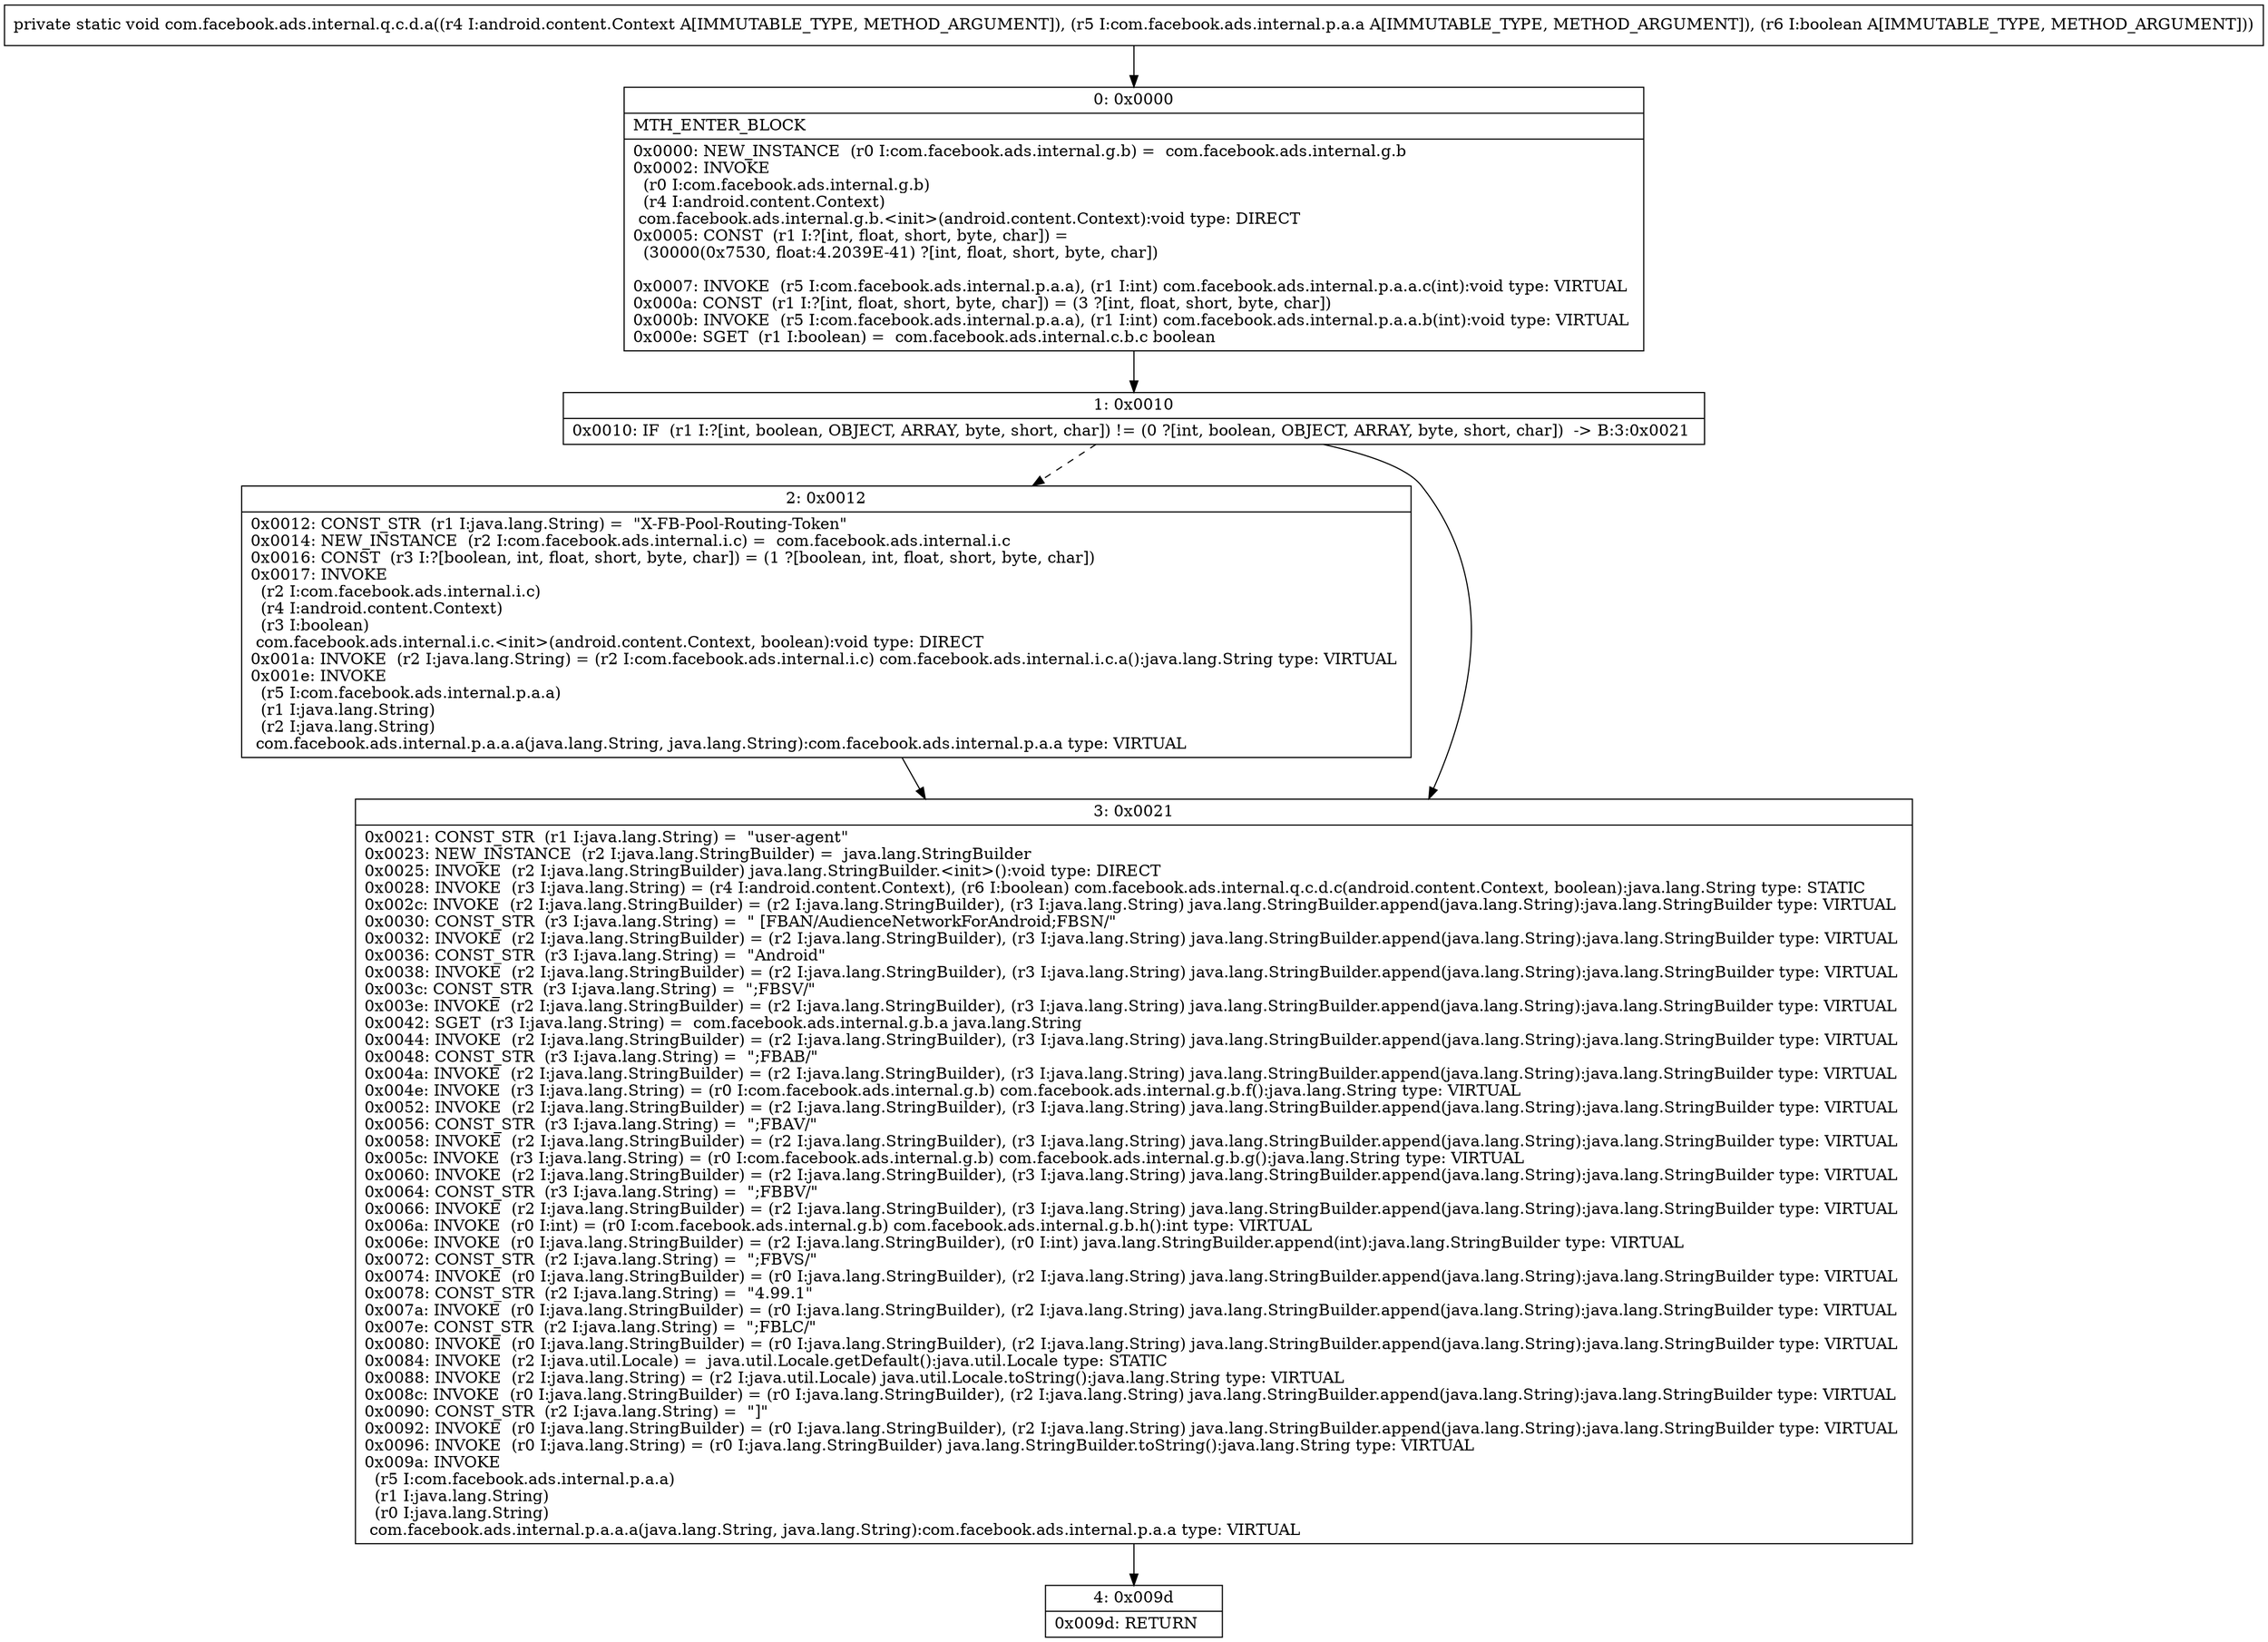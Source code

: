 digraph "CFG forcom.facebook.ads.internal.q.c.d.a(Landroid\/content\/Context;Lcom\/facebook\/ads\/internal\/p\/a\/a;Z)V" {
Node_0 [shape=record,label="{0\:\ 0x0000|MTH_ENTER_BLOCK\l|0x0000: NEW_INSTANCE  (r0 I:com.facebook.ads.internal.g.b) =  com.facebook.ads.internal.g.b \l0x0002: INVOKE  \l  (r0 I:com.facebook.ads.internal.g.b)\l  (r4 I:android.content.Context)\l com.facebook.ads.internal.g.b.\<init\>(android.content.Context):void type: DIRECT \l0x0005: CONST  (r1 I:?[int, float, short, byte, char]) = \l  (30000(0x7530, float:4.2039E\-41) ?[int, float, short, byte, char])\l \l0x0007: INVOKE  (r5 I:com.facebook.ads.internal.p.a.a), (r1 I:int) com.facebook.ads.internal.p.a.a.c(int):void type: VIRTUAL \l0x000a: CONST  (r1 I:?[int, float, short, byte, char]) = (3 ?[int, float, short, byte, char]) \l0x000b: INVOKE  (r5 I:com.facebook.ads.internal.p.a.a), (r1 I:int) com.facebook.ads.internal.p.a.a.b(int):void type: VIRTUAL \l0x000e: SGET  (r1 I:boolean) =  com.facebook.ads.internal.c.b.c boolean \l}"];
Node_1 [shape=record,label="{1\:\ 0x0010|0x0010: IF  (r1 I:?[int, boolean, OBJECT, ARRAY, byte, short, char]) != (0 ?[int, boolean, OBJECT, ARRAY, byte, short, char])  \-\> B:3:0x0021 \l}"];
Node_2 [shape=record,label="{2\:\ 0x0012|0x0012: CONST_STR  (r1 I:java.lang.String) =  \"X\-FB\-Pool\-Routing\-Token\" \l0x0014: NEW_INSTANCE  (r2 I:com.facebook.ads.internal.i.c) =  com.facebook.ads.internal.i.c \l0x0016: CONST  (r3 I:?[boolean, int, float, short, byte, char]) = (1 ?[boolean, int, float, short, byte, char]) \l0x0017: INVOKE  \l  (r2 I:com.facebook.ads.internal.i.c)\l  (r4 I:android.content.Context)\l  (r3 I:boolean)\l com.facebook.ads.internal.i.c.\<init\>(android.content.Context, boolean):void type: DIRECT \l0x001a: INVOKE  (r2 I:java.lang.String) = (r2 I:com.facebook.ads.internal.i.c) com.facebook.ads.internal.i.c.a():java.lang.String type: VIRTUAL \l0x001e: INVOKE  \l  (r5 I:com.facebook.ads.internal.p.a.a)\l  (r1 I:java.lang.String)\l  (r2 I:java.lang.String)\l com.facebook.ads.internal.p.a.a.a(java.lang.String, java.lang.String):com.facebook.ads.internal.p.a.a type: VIRTUAL \l}"];
Node_3 [shape=record,label="{3\:\ 0x0021|0x0021: CONST_STR  (r1 I:java.lang.String) =  \"user\-agent\" \l0x0023: NEW_INSTANCE  (r2 I:java.lang.StringBuilder) =  java.lang.StringBuilder \l0x0025: INVOKE  (r2 I:java.lang.StringBuilder) java.lang.StringBuilder.\<init\>():void type: DIRECT \l0x0028: INVOKE  (r3 I:java.lang.String) = (r4 I:android.content.Context), (r6 I:boolean) com.facebook.ads.internal.q.c.d.c(android.content.Context, boolean):java.lang.String type: STATIC \l0x002c: INVOKE  (r2 I:java.lang.StringBuilder) = (r2 I:java.lang.StringBuilder), (r3 I:java.lang.String) java.lang.StringBuilder.append(java.lang.String):java.lang.StringBuilder type: VIRTUAL \l0x0030: CONST_STR  (r3 I:java.lang.String) =  \" [FBAN\/AudienceNetworkForAndroid;FBSN\/\" \l0x0032: INVOKE  (r2 I:java.lang.StringBuilder) = (r2 I:java.lang.StringBuilder), (r3 I:java.lang.String) java.lang.StringBuilder.append(java.lang.String):java.lang.StringBuilder type: VIRTUAL \l0x0036: CONST_STR  (r3 I:java.lang.String) =  \"Android\" \l0x0038: INVOKE  (r2 I:java.lang.StringBuilder) = (r2 I:java.lang.StringBuilder), (r3 I:java.lang.String) java.lang.StringBuilder.append(java.lang.String):java.lang.StringBuilder type: VIRTUAL \l0x003c: CONST_STR  (r3 I:java.lang.String) =  \";FBSV\/\" \l0x003e: INVOKE  (r2 I:java.lang.StringBuilder) = (r2 I:java.lang.StringBuilder), (r3 I:java.lang.String) java.lang.StringBuilder.append(java.lang.String):java.lang.StringBuilder type: VIRTUAL \l0x0042: SGET  (r3 I:java.lang.String) =  com.facebook.ads.internal.g.b.a java.lang.String \l0x0044: INVOKE  (r2 I:java.lang.StringBuilder) = (r2 I:java.lang.StringBuilder), (r3 I:java.lang.String) java.lang.StringBuilder.append(java.lang.String):java.lang.StringBuilder type: VIRTUAL \l0x0048: CONST_STR  (r3 I:java.lang.String) =  \";FBAB\/\" \l0x004a: INVOKE  (r2 I:java.lang.StringBuilder) = (r2 I:java.lang.StringBuilder), (r3 I:java.lang.String) java.lang.StringBuilder.append(java.lang.String):java.lang.StringBuilder type: VIRTUAL \l0x004e: INVOKE  (r3 I:java.lang.String) = (r0 I:com.facebook.ads.internal.g.b) com.facebook.ads.internal.g.b.f():java.lang.String type: VIRTUAL \l0x0052: INVOKE  (r2 I:java.lang.StringBuilder) = (r2 I:java.lang.StringBuilder), (r3 I:java.lang.String) java.lang.StringBuilder.append(java.lang.String):java.lang.StringBuilder type: VIRTUAL \l0x0056: CONST_STR  (r3 I:java.lang.String) =  \";FBAV\/\" \l0x0058: INVOKE  (r2 I:java.lang.StringBuilder) = (r2 I:java.lang.StringBuilder), (r3 I:java.lang.String) java.lang.StringBuilder.append(java.lang.String):java.lang.StringBuilder type: VIRTUAL \l0x005c: INVOKE  (r3 I:java.lang.String) = (r0 I:com.facebook.ads.internal.g.b) com.facebook.ads.internal.g.b.g():java.lang.String type: VIRTUAL \l0x0060: INVOKE  (r2 I:java.lang.StringBuilder) = (r2 I:java.lang.StringBuilder), (r3 I:java.lang.String) java.lang.StringBuilder.append(java.lang.String):java.lang.StringBuilder type: VIRTUAL \l0x0064: CONST_STR  (r3 I:java.lang.String) =  \";FBBV\/\" \l0x0066: INVOKE  (r2 I:java.lang.StringBuilder) = (r2 I:java.lang.StringBuilder), (r3 I:java.lang.String) java.lang.StringBuilder.append(java.lang.String):java.lang.StringBuilder type: VIRTUAL \l0x006a: INVOKE  (r0 I:int) = (r0 I:com.facebook.ads.internal.g.b) com.facebook.ads.internal.g.b.h():int type: VIRTUAL \l0x006e: INVOKE  (r0 I:java.lang.StringBuilder) = (r2 I:java.lang.StringBuilder), (r0 I:int) java.lang.StringBuilder.append(int):java.lang.StringBuilder type: VIRTUAL \l0x0072: CONST_STR  (r2 I:java.lang.String) =  \";FBVS\/\" \l0x0074: INVOKE  (r0 I:java.lang.StringBuilder) = (r0 I:java.lang.StringBuilder), (r2 I:java.lang.String) java.lang.StringBuilder.append(java.lang.String):java.lang.StringBuilder type: VIRTUAL \l0x0078: CONST_STR  (r2 I:java.lang.String) =  \"4.99.1\" \l0x007a: INVOKE  (r0 I:java.lang.StringBuilder) = (r0 I:java.lang.StringBuilder), (r2 I:java.lang.String) java.lang.StringBuilder.append(java.lang.String):java.lang.StringBuilder type: VIRTUAL \l0x007e: CONST_STR  (r2 I:java.lang.String) =  \";FBLC\/\" \l0x0080: INVOKE  (r0 I:java.lang.StringBuilder) = (r0 I:java.lang.StringBuilder), (r2 I:java.lang.String) java.lang.StringBuilder.append(java.lang.String):java.lang.StringBuilder type: VIRTUAL \l0x0084: INVOKE  (r2 I:java.util.Locale) =  java.util.Locale.getDefault():java.util.Locale type: STATIC \l0x0088: INVOKE  (r2 I:java.lang.String) = (r2 I:java.util.Locale) java.util.Locale.toString():java.lang.String type: VIRTUAL \l0x008c: INVOKE  (r0 I:java.lang.StringBuilder) = (r0 I:java.lang.StringBuilder), (r2 I:java.lang.String) java.lang.StringBuilder.append(java.lang.String):java.lang.StringBuilder type: VIRTUAL \l0x0090: CONST_STR  (r2 I:java.lang.String) =  \"]\" \l0x0092: INVOKE  (r0 I:java.lang.StringBuilder) = (r0 I:java.lang.StringBuilder), (r2 I:java.lang.String) java.lang.StringBuilder.append(java.lang.String):java.lang.StringBuilder type: VIRTUAL \l0x0096: INVOKE  (r0 I:java.lang.String) = (r0 I:java.lang.StringBuilder) java.lang.StringBuilder.toString():java.lang.String type: VIRTUAL \l0x009a: INVOKE  \l  (r5 I:com.facebook.ads.internal.p.a.a)\l  (r1 I:java.lang.String)\l  (r0 I:java.lang.String)\l com.facebook.ads.internal.p.a.a.a(java.lang.String, java.lang.String):com.facebook.ads.internal.p.a.a type: VIRTUAL \l}"];
Node_4 [shape=record,label="{4\:\ 0x009d|0x009d: RETURN   \l}"];
MethodNode[shape=record,label="{private static void com.facebook.ads.internal.q.c.d.a((r4 I:android.content.Context A[IMMUTABLE_TYPE, METHOD_ARGUMENT]), (r5 I:com.facebook.ads.internal.p.a.a A[IMMUTABLE_TYPE, METHOD_ARGUMENT]), (r6 I:boolean A[IMMUTABLE_TYPE, METHOD_ARGUMENT])) }"];
MethodNode -> Node_0;
Node_0 -> Node_1;
Node_1 -> Node_2[style=dashed];
Node_1 -> Node_3;
Node_2 -> Node_3;
Node_3 -> Node_4;
}

